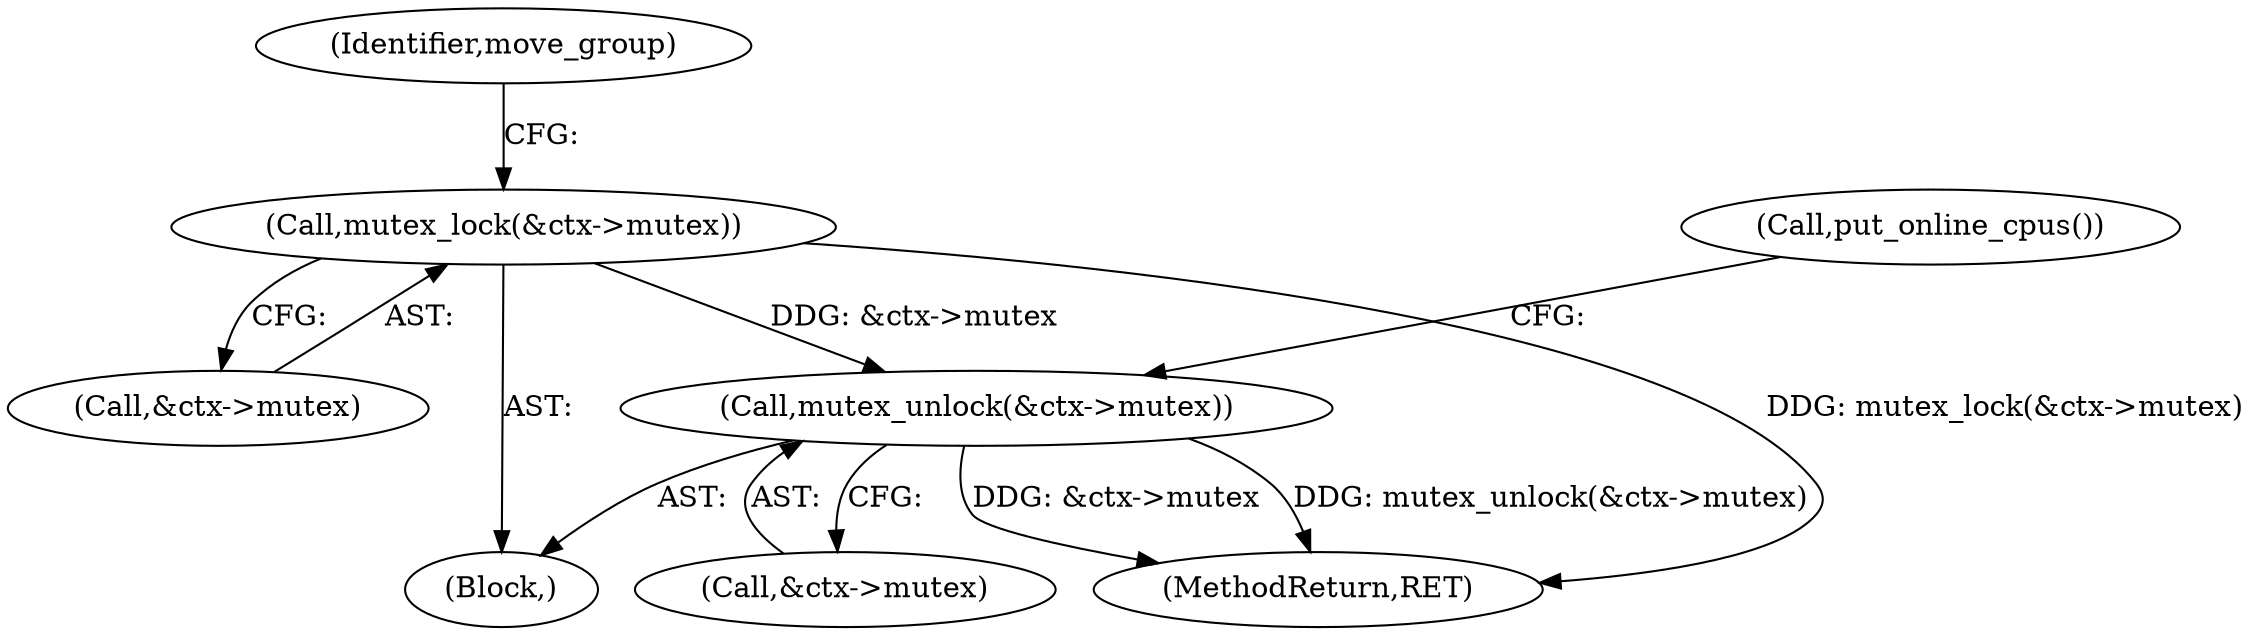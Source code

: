 digraph "0_linux_f63a8daa5812afef4f06c962351687e1ff9ccb2b@API" {
"1000570" [label="(Call,mutex_lock(&ctx->mutex))"];
"1000604" [label="(Call,mutex_unlock(&ctx->mutex))"];
"1000609" [label="(Call,put_online_cpus())"];
"1000605" [label="(Call,&ctx->mutex)"];
"1000127" [label="(Block,)"];
"1000571" [label="(Call,&ctx->mutex)"];
"1000668" [label="(MethodReturn,RET)"];
"1000604" [label="(Call,mutex_unlock(&ctx->mutex))"];
"1000576" [label="(Identifier,move_group)"];
"1000570" [label="(Call,mutex_lock(&ctx->mutex))"];
"1000570" -> "1000127"  [label="AST: "];
"1000570" -> "1000571"  [label="CFG: "];
"1000571" -> "1000570"  [label="AST: "];
"1000576" -> "1000570"  [label="CFG: "];
"1000570" -> "1000668"  [label="DDG: mutex_lock(&ctx->mutex)"];
"1000570" -> "1000604"  [label="DDG: &ctx->mutex"];
"1000604" -> "1000127"  [label="AST: "];
"1000604" -> "1000605"  [label="CFG: "];
"1000605" -> "1000604"  [label="AST: "];
"1000609" -> "1000604"  [label="CFG: "];
"1000604" -> "1000668"  [label="DDG: mutex_unlock(&ctx->mutex)"];
"1000604" -> "1000668"  [label="DDG: &ctx->mutex"];
}
